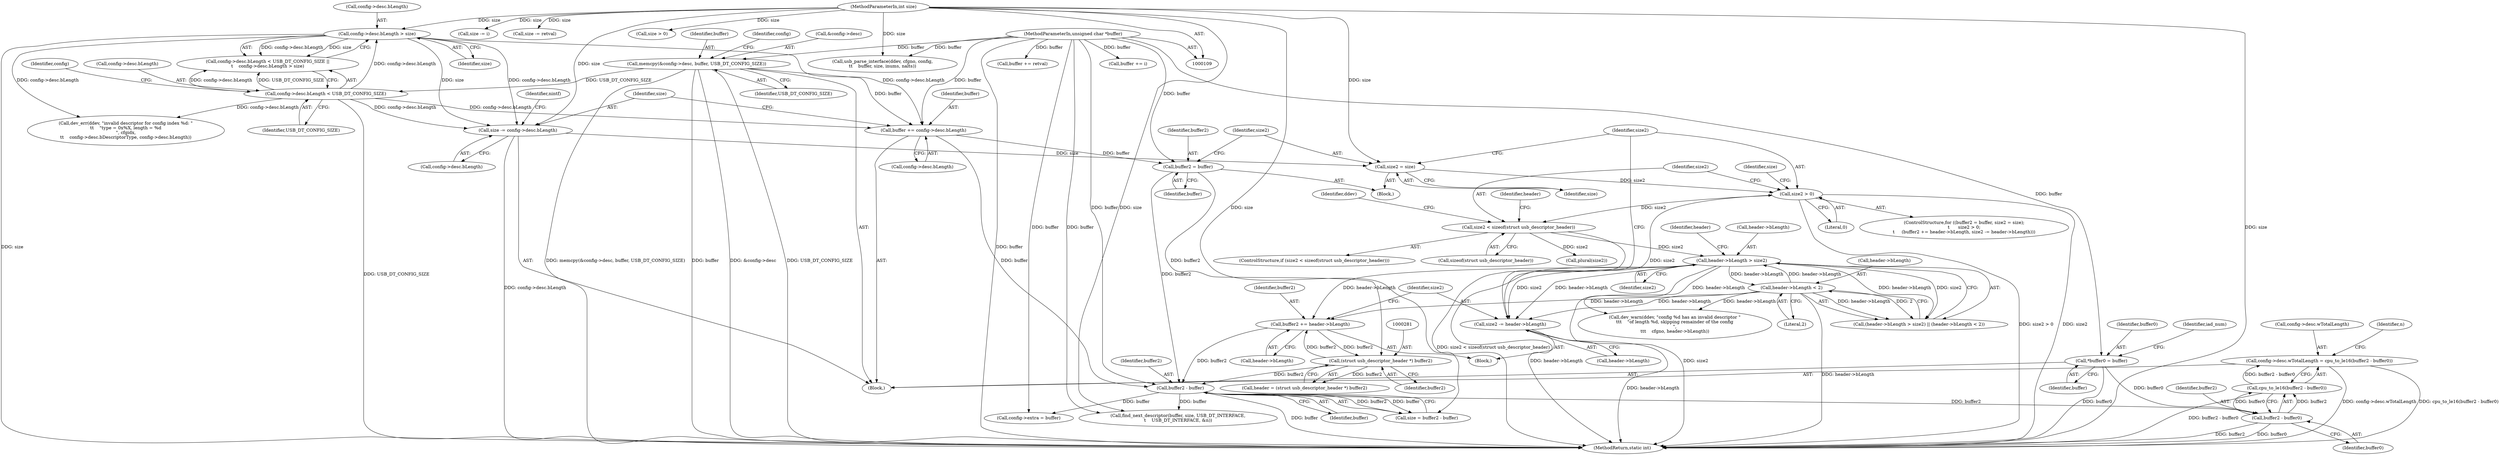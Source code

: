 digraph "0_linux_bd7a3fe770ebd8391d1c7d072ff88e9e76d063eb@integer" {
"1000472" [label="(Call,config->desc.wTotalLength = cpu_to_le16(buffer2 - buffer0))"];
"1000478" [label="(Call,cpu_to_le16(buffer2 - buffer0))"];
"1000479" [label="(Call,buffer2 - buffer0)"];
"1000469" [label="(Call,buffer2 - buffer)"];
"1000280" [label="(Call,(struct usb_descriptor_header *) buffer2)"];
"1000253" [label="(Call,buffer2 += header->bLength)"];
"1000285" [label="(Call,header->bLength > size2)"];
"1000290" [label="(Call,header->bLength < 2)"];
"1000265" [label="(Call,size2 < sizeof(struct usb_descriptor_header))"];
"1000249" [label="(Call,size2 > 0)"];
"1000258" [label="(Call,size2 -= header->bLength)"];
"1000246" [label="(Call,size2 = size)"];
"1000208" [label="(Call,size -= config->desc.bLength)"];
"1000169" [label="(Call,config->desc.bLength > size)"];
"1000162" [label="(Call,config->desc.bLength < USB_DT_CONFIG_SIZE)"];
"1000145" [label="(Call,memcpy(&config->desc, buffer, USB_DT_CONFIG_SIZE))"];
"1000113" [label="(MethodParameterIn,unsigned char *buffer)"];
"1000114" [label="(MethodParameterIn,int size)"];
"1000243" [label="(Call,buffer2 = buffer)"];
"1000201" [label="(Call,buffer += config->desc.bLength)"];
"1000124" [label="(Call,*buffer0 = buffer)"];
"1000649" [label="(Call,size -= i)"];
"1000162" [label="(Call,config->desc.bLength < USB_DT_CONFIG_SIZE)"];
"1000202" [label="(Identifier,buffer)"];
"1000254" [label="(Identifier,buffer2)"];
"1000479" [label="(Call,buffer2 - buffer0)"];
"1000243" [label="(Call,buffer2 = buffer)"];
"1000210" [label="(Call,config->desc.bLength)"];
"1000157" [label="(Identifier,config)"];
"1000296" [label="(Call,dev_warn(ddev, \"config %d has an invalid descriptor \"\n\t\t\t    \"of length %d, skipping remainder of the config\n\",\n\t\t\t    cfgno, header->bLength))"];
"1000242" [label="(Block,)"];
"1000255" [label="(Call,header->bLength)"];
"1000260" [label="(Call,header->bLength)"];
"1000267" [label="(Call,sizeof(struct usb_descriptor_header))"];
"1000471" [label="(Identifier,buffer)"];
"1000172" [label="(Identifier,config)"];
"1000244" [label="(Identifier,buffer2)"];
"1000203" [label="(Call,config->desc.bLength)"];
"1000251" [label="(Literal,0)"];
"1000168" [label="(Identifier,USB_DT_CONFIG_SIZE)"];
"1000248" [label="(Identifier,size)"];
"1000124" [label="(Call,*buffer0 = buffer)"];
"1000258" [label="(Call,size2 -= header->bLength)"];
"1000478" [label="(Call,cpu_to_le16(buffer2 - buffer0))"];
"1000146" [label="(Call,&config->desc)"];
"1000676" [label="(Call,size -= retval)"];
"1000241" [label="(ControlStructure,for ((buffer2 = buffer, size2 = size);\n\t      size2 > 0;\n\t     (buffer2 += header->bLength, size2 -= header->bLength)))"];
"1000175" [label="(Identifier,size)"];
"1000292" [label="(Identifier,header)"];
"1000266" [label="(Identifier,size2)"];
"1000275" [label="(Call,plural(size2))"];
"1000284" [label="(Call,(header->bLength > size2) || (header->bLength < 2))"];
"1000161" [label="(Call,config->desc.bLength < USB_DT_CONFIG_SIZE ||\n\t    config->desc.bLength > size)"];
"1000170" [label="(Call,config->desc.bLength)"];
"1000143" [label="(Identifier,iad_num)"];
"1000115" [label="(Block,)"];
"1000646" [label="(Call,buffer += i)"];
"1000286" [label="(Call,header->bLength)"];
"1000673" [label="(Call,buffer += retval)"];
"1000473" [label="(Call,config->desc.wTotalLength)"];
"1000470" [label="(Identifier,buffer2)"];
"1000113" [label="(MethodParameterIn,unsigned char *buffer)"];
"1000259" [label="(Identifier,size2)"];
"1000169" [label="(Call,config->desc.bLength > size)"];
"1000280" [label="(Call,(struct usb_descriptor_header *) buffer2)"];
"1000290" [label="(Call,header->bLength < 2)"];
"1000150" [label="(Identifier,buffer)"];
"1000472" [label="(Call,config->desc.wTotalLength = cpu_to_le16(buffer2 - buffer0))"];
"1000252" [label="(Block,)"];
"1000265" [label="(Call,size2 < sizeof(struct usb_descriptor_header))"];
"1000289" [label="(Identifier,size2)"];
"1000151" [label="(Identifier,USB_DT_CONFIG_SIZE)"];
"1000126" [label="(Identifier,buffer)"];
"1000294" [label="(Literal,2)"];
"1000481" [label="(Identifier,buffer0)"];
"1000177" [label="(Call,dev_err(ddev, \"invalid descriptor for config index %d: \"\n\t\t    \"type = 0x%X, length = %d\n\", cfgidx,\n\t\t    config->desc.bDescriptorType, config->desc.bLength))"];
"1000480" [label="(Identifier,buffer2)"];
"1000245" [label="(Identifier,buffer)"];
"1000249" [label="(Call,size2 > 0)"];
"1000278" [label="(Call,header = (struct usb_descriptor_header *) buffer2)"];
"1000469" [label="(Call,buffer2 - buffer)"];
"1000279" [label="(Identifier,header)"];
"1000271" [label="(Identifier,ddev)"];
"1000209" [label="(Identifier,size)"];
"1000246" [label="(Call,size2 = size)"];
"1000145" [label="(Call,memcpy(&config->desc, buffer, USB_DT_CONFIG_SIZE))"];
"1000285" [label="(Call,header->bLength > size2)"];
"1000250" [label="(Identifier,size2)"];
"1000201" [label="(Call,buffer += config->desc.bLength)"];
"1000467" [label="(Call,size = buffer2 - buffer)"];
"1000253" [label="(Call,buffer2 += header->bLength)"];
"1000616" [label="(Call,config->extra = buffer)"];
"1000291" [label="(Call,header->bLength)"];
"1000659" [label="(Call,usb_parse_interface(ddev, cfgno, config,\n\t\t    buffer, size, inums, nalts))"];
"1000208" [label="(Call,size -= config->desc.bLength)"];
"1000282" [label="(Identifier,buffer2)"];
"1000216" [label="(Identifier,nintf)"];
"1000125" [label="(Identifier,buffer0)"];
"1000114" [label="(MethodParameterIn,int size)"];
"1000264" [label="(ControlStructure,if (size2 < sizeof(struct usb_descriptor_header)))"];
"1000163" [label="(Call,config->desc.bLength)"];
"1000484" [label="(Identifier,n)"];
"1000247" [label="(Identifier,size2)"];
"1000468" [label="(Identifier,size)"];
"1000623" [label="(Call,find_next_descriptor(buffer, size, USB_DT_INTERFACE,\n\t    USB_DT_INTERFACE, &n))"];
"1000749" [label="(MethodReturn,static int)"];
"1000653" [label="(Call,size > 0)"];
"1000472" -> "1000115"  [label="AST: "];
"1000472" -> "1000478"  [label="CFG: "];
"1000473" -> "1000472"  [label="AST: "];
"1000478" -> "1000472"  [label="AST: "];
"1000484" -> "1000472"  [label="CFG: "];
"1000472" -> "1000749"  [label="DDG: config->desc.wTotalLength"];
"1000472" -> "1000749"  [label="DDG: cpu_to_le16(buffer2 - buffer0)"];
"1000478" -> "1000472"  [label="DDG: buffer2 - buffer0"];
"1000478" -> "1000479"  [label="CFG: "];
"1000479" -> "1000478"  [label="AST: "];
"1000478" -> "1000749"  [label="DDG: buffer2 - buffer0"];
"1000479" -> "1000478"  [label="DDG: buffer2"];
"1000479" -> "1000478"  [label="DDG: buffer0"];
"1000479" -> "1000481"  [label="CFG: "];
"1000480" -> "1000479"  [label="AST: "];
"1000481" -> "1000479"  [label="AST: "];
"1000479" -> "1000749"  [label="DDG: buffer2"];
"1000479" -> "1000749"  [label="DDG: buffer0"];
"1000469" -> "1000479"  [label="DDG: buffer2"];
"1000124" -> "1000479"  [label="DDG: buffer0"];
"1000469" -> "1000467"  [label="AST: "];
"1000469" -> "1000471"  [label="CFG: "];
"1000470" -> "1000469"  [label="AST: "];
"1000471" -> "1000469"  [label="AST: "];
"1000467" -> "1000469"  [label="CFG: "];
"1000469" -> "1000749"  [label="DDG: buffer"];
"1000469" -> "1000467"  [label="DDG: buffer2"];
"1000469" -> "1000467"  [label="DDG: buffer"];
"1000280" -> "1000469"  [label="DDG: buffer2"];
"1000253" -> "1000469"  [label="DDG: buffer2"];
"1000243" -> "1000469"  [label="DDG: buffer2"];
"1000113" -> "1000469"  [label="DDG: buffer"];
"1000201" -> "1000469"  [label="DDG: buffer"];
"1000469" -> "1000616"  [label="DDG: buffer"];
"1000469" -> "1000623"  [label="DDG: buffer"];
"1000280" -> "1000278"  [label="AST: "];
"1000280" -> "1000282"  [label="CFG: "];
"1000281" -> "1000280"  [label="AST: "];
"1000282" -> "1000280"  [label="AST: "];
"1000278" -> "1000280"  [label="CFG: "];
"1000280" -> "1000253"  [label="DDG: buffer2"];
"1000280" -> "1000278"  [label="DDG: buffer2"];
"1000253" -> "1000280"  [label="DDG: buffer2"];
"1000243" -> "1000280"  [label="DDG: buffer2"];
"1000253" -> "1000252"  [label="AST: "];
"1000253" -> "1000255"  [label="CFG: "];
"1000254" -> "1000253"  [label="AST: "];
"1000255" -> "1000253"  [label="AST: "];
"1000259" -> "1000253"  [label="CFG: "];
"1000285" -> "1000253"  [label="DDG: header->bLength"];
"1000290" -> "1000253"  [label="DDG: header->bLength"];
"1000285" -> "1000284"  [label="AST: "];
"1000285" -> "1000289"  [label="CFG: "];
"1000286" -> "1000285"  [label="AST: "];
"1000289" -> "1000285"  [label="AST: "];
"1000292" -> "1000285"  [label="CFG: "];
"1000284" -> "1000285"  [label="CFG: "];
"1000285" -> "1000749"  [label="DDG: header->bLength"];
"1000285" -> "1000749"  [label="DDG: size2"];
"1000285" -> "1000258"  [label="DDG: header->bLength"];
"1000285" -> "1000258"  [label="DDG: size2"];
"1000285" -> "1000284"  [label="DDG: header->bLength"];
"1000285" -> "1000284"  [label="DDG: size2"];
"1000290" -> "1000285"  [label="DDG: header->bLength"];
"1000265" -> "1000285"  [label="DDG: size2"];
"1000285" -> "1000290"  [label="DDG: header->bLength"];
"1000285" -> "1000296"  [label="DDG: header->bLength"];
"1000290" -> "1000284"  [label="AST: "];
"1000290" -> "1000294"  [label="CFG: "];
"1000291" -> "1000290"  [label="AST: "];
"1000294" -> "1000290"  [label="AST: "];
"1000284" -> "1000290"  [label="CFG: "];
"1000290" -> "1000749"  [label="DDG: header->bLength"];
"1000290" -> "1000258"  [label="DDG: header->bLength"];
"1000290" -> "1000284"  [label="DDG: header->bLength"];
"1000290" -> "1000284"  [label="DDG: 2"];
"1000290" -> "1000296"  [label="DDG: header->bLength"];
"1000265" -> "1000264"  [label="AST: "];
"1000265" -> "1000267"  [label="CFG: "];
"1000266" -> "1000265"  [label="AST: "];
"1000267" -> "1000265"  [label="AST: "];
"1000271" -> "1000265"  [label="CFG: "];
"1000279" -> "1000265"  [label="CFG: "];
"1000265" -> "1000749"  [label="DDG: size2 < sizeof(struct usb_descriptor_header)"];
"1000249" -> "1000265"  [label="DDG: size2"];
"1000265" -> "1000275"  [label="DDG: size2"];
"1000249" -> "1000241"  [label="AST: "];
"1000249" -> "1000251"  [label="CFG: "];
"1000250" -> "1000249"  [label="AST: "];
"1000251" -> "1000249"  [label="AST: "];
"1000266" -> "1000249"  [label="CFG: "];
"1000468" -> "1000249"  [label="CFG: "];
"1000249" -> "1000749"  [label="DDG: size2"];
"1000249" -> "1000749"  [label="DDG: size2 > 0"];
"1000258" -> "1000249"  [label="DDG: size2"];
"1000246" -> "1000249"  [label="DDG: size2"];
"1000258" -> "1000252"  [label="AST: "];
"1000258" -> "1000260"  [label="CFG: "];
"1000259" -> "1000258"  [label="AST: "];
"1000260" -> "1000258"  [label="AST: "];
"1000250" -> "1000258"  [label="CFG: "];
"1000258" -> "1000749"  [label="DDG: header->bLength"];
"1000246" -> "1000242"  [label="AST: "];
"1000246" -> "1000248"  [label="CFG: "];
"1000247" -> "1000246"  [label="AST: "];
"1000248" -> "1000246"  [label="AST: "];
"1000250" -> "1000246"  [label="CFG: "];
"1000208" -> "1000246"  [label="DDG: size"];
"1000114" -> "1000246"  [label="DDG: size"];
"1000208" -> "1000115"  [label="AST: "];
"1000208" -> "1000210"  [label="CFG: "];
"1000209" -> "1000208"  [label="AST: "];
"1000210" -> "1000208"  [label="AST: "];
"1000216" -> "1000208"  [label="CFG: "];
"1000208" -> "1000749"  [label="DDG: config->desc.bLength"];
"1000169" -> "1000208"  [label="DDG: config->desc.bLength"];
"1000169" -> "1000208"  [label="DDG: size"];
"1000162" -> "1000208"  [label="DDG: config->desc.bLength"];
"1000114" -> "1000208"  [label="DDG: size"];
"1000169" -> "1000161"  [label="AST: "];
"1000169" -> "1000175"  [label="CFG: "];
"1000170" -> "1000169"  [label="AST: "];
"1000175" -> "1000169"  [label="AST: "];
"1000161" -> "1000169"  [label="CFG: "];
"1000169" -> "1000749"  [label="DDG: size"];
"1000169" -> "1000161"  [label="DDG: config->desc.bLength"];
"1000169" -> "1000161"  [label="DDG: size"];
"1000162" -> "1000169"  [label="DDG: config->desc.bLength"];
"1000114" -> "1000169"  [label="DDG: size"];
"1000169" -> "1000177"  [label="DDG: config->desc.bLength"];
"1000169" -> "1000201"  [label="DDG: config->desc.bLength"];
"1000162" -> "1000161"  [label="AST: "];
"1000162" -> "1000168"  [label="CFG: "];
"1000163" -> "1000162"  [label="AST: "];
"1000168" -> "1000162"  [label="AST: "];
"1000172" -> "1000162"  [label="CFG: "];
"1000161" -> "1000162"  [label="CFG: "];
"1000162" -> "1000749"  [label="DDG: USB_DT_CONFIG_SIZE"];
"1000162" -> "1000161"  [label="DDG: config->desc.bLength"];
"1000162" -> "1000161"  [label="DDG: USB_DT_CONFIG_SIZE"];
"1000145" -> "1000162"  [label="DDG: USB_DT_CONFIG_SIZE"];
"1000162" -> "1000177"  [label="DDG: config->desc.bLength"];
"1000162" -> "1000201"  [label="DDG: config->desc.bLength"];
"1000145" -> "1000115"  [label="AST: "];
"1000145" -> "1000151"  [label="CFG: "];
"1000146" -> "1000145"  [label="AST: "];
"1000150" -> "1000145"  [label="AST: "];
"1000151" -> "1000145"  [label="AST: "];
"1000157" -> "1000145"  [label="CFG: "];
"1000145" -> "1000749"  [label="DDG: USB_DT_CONFIG_SIZE"];
"1000145" -> "1000749"  [label="DDG: memcpy(&config->desc, buffer, USB_DT_CONFIG_SIZE)"];
"1000145" -> "1000749"  [label="DDG: buffer"];
"1000145" -> "1000749"  [label="DDG: &config->desc"];
"1000113" -> "1000145"  [label="DDG: buffer"];
"1000145" -> "1000201"  [label="DDG: buffer"];
"1000113" -> "1000109"  [label="AST: "];
"1000113" -> "1000749"  [label="DDG: buffer"];
"1000113" -> "1000124"  [label="DDG: buffer"];
"1000113" -> "1000201"  [label="DDG: buffer"];
"1000113" -> "1000243"  [label="DDG: buffer"];
"1000113" -> "1000616"  [label="DDG: buffer"];
"1000113" -> "1000623"  [label="DDG: buffer"];
"1000113" -> "1000646"  [label="DDG: buffer"];
"1000113" -> "1000659"  [label="DDG: buffer"];
"1000113" -> "1000673"  [label="DDG: buffer"];
"1000114" -> "1000109"  [label="AST: "];
"1000114" -> "1000749"  [label="DDG: size"];
"1000114" -> "1000467"  [label="DDG: size"];
"1000114" -> "1000623"  [label="DDG: size"];
"1000114" -> "1000649"  [label="DDG: size"];
"1000114" -> "1000653"  [label="DDG: size"];
"1000114" -> "1000659"  [label="DDG: size"];
"1000114" -> "1000676"  [label="DDG: size"];
"1000243" -> "1000242"  [label="AST: "];
"1000243" -> "1000245"  [label="CFG: "];
"1000244" -> "1000243"  [label="AST: "];
"1000245" -> "1000243"  [label="AST: "];
"1000247" -> "1000243"  [label="CFG: "];
"1000201" -> "1000243"  [label="DDG: buffer"];
"1000201" -> "1000115"  [label="AST: "];
"1000201" -> "1000203"  [label="CFG: "];
"1000202" -> "1000201"  [label="AST: "];
"1000203" -> "1000201"  [label="AST: "];
"1000209" -> "1000201"  [label="CFG: "];
"1000124" -> "1000115"  [label="AST: "];
"1000124" -> "1000126"  [label="CFG: "];
"1000125" -> "1000124"  [label="AST: "];
"1000126" -> "1000124"  [label="AST: "];
"1000143" -> "1000124"  [label="CFG: "];
"1000124" -> "1000749"  [label="DDG: buffer0"];
}
